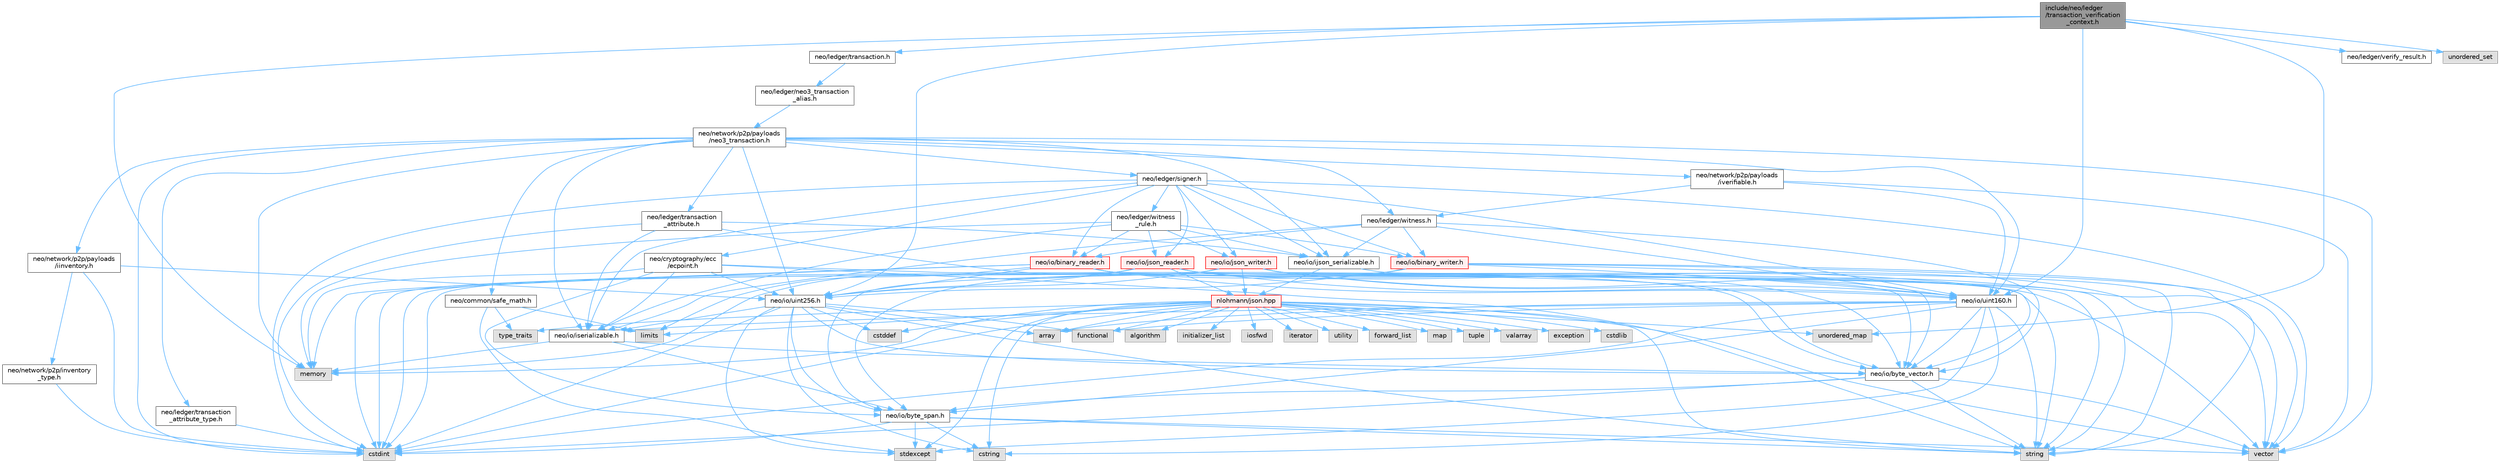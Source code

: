 digraph "include/neo/ledger/transaction_verification_context.h"
{
 // LATEX_PDF_SIZE
  bgcolor="transparent";
  edge [fontname=Helvetica,fontsize=10,labelfontname=Helvetica,labelfontsize=10];
  node [fontname=Helvetica,fontsize=10,shape=box,height=0.2,width=0.4];
  Node1 [id="Node000001",label="include/neo/ledger\l/transaction_verification\l_context.h",height=0.2,width=0.4,color="gray40", fillcolor="grey60", style="filled", fontcolor="black",tooltip=" "];
  Node1 -> Node2 [id="edge1_Node000001_Node000002",color="steelblue1",style="solid",tooltip=" "];
  Node2 [id="Node000002",label="neo/io/uint160.h",height=0.2,width=0.4,color="grey40", fillcolor="white", style="filled",URL="$uint160_8h.html",tooltip=" "];
  Node2 -> Node3 [id="edge2_Node000002_Node000003",color="steelblue1",style="solid",tooltip=" "];
  Node3 [id="Node000003",label="neo/io/byte_span.h",height=0.2,width=0.4,color="grey40", fillcolor="white", style="filled",URL="$io_2byte__span_8h.html",tooltip=" "];
  Node3 -> Node4 [id="edge3_Node000003_Node000004",color="steelblue1",style="solid",tooltip=" "];
  Node4 [id="Node000004",label="cstdint",height=0.2,width=0.4,color="grey60", fillcolor="#E0E0E0", style="filled",tooltip=" "];
  Node3 -> Node5 [id="edge4_Node000003_Node000005",color="steelblue1",style="solid",tooltip=" "];
  Node5 [id="Node000005",label="cstring",height=0.2,width=0.4,color="grey60", fillcolor="#E0E0E0", style="filled",tooltip=" "];
  Node3 -> Node6 [id="edge5_Node000003_Node000006",color="steelblue1",style="solid",tooltip=" "];
  Node6 [id="Node000006",label="stdexcept",height=0.2,width=0.4,color="grey60", fillcolor="#E0E0E0", style="filled",tooltip=" "];
  Node3 -> Node7 [id="edge6_Node000003_Node000007",color="steelblue1",style="solid",tooltip=" "];
  Node7 [id="Node000007",label="string",height=0.2,width=0.4,color="grey60", fillcolor="#E0E0E0", style="filled",tooltip=" "];
  Node3 -> Node8 [id="edge7_Node000003_Node000008",color="steelblue1",style="solid",tooltip=" "];
  Node8 [id="Node000008",label="vector",height=0.2,width=0.4,color="grey60", fillcolor="#E0E0E0", style="filled",tooltip=" "];
  Node2 -> Node9 [id="edge8_Node000002_Node000009",color="steelblue1",style="solid",tooltip=" "];
  Node9 [id="Node000009",label="neo/io/byte_vector.h",height=0.2,width=0.4,color="grey40", fillcolor="white", style="filled",URL="$io_2byte__vector_8h.html",tooltip=" "];
  Node9 -> Node3 [id="edge9_Node000009_Node000003",color="steelblue1",style="solid",tooltip=" "];
  Node9 -> Node4 [id="edge10_Node000009_Node000004",color="steelblue1",style="solid",tooltip=" "];
  Node9 -> Node7 [id="edge11_Node000009_Node000007",color="steelblue1",style="solid",tooltip=" "];
  Node9 -> Node8 [id="edge12_Node000009_Node000008",color="steelblue1",style="solid",tooltip=" "];
  Node2 -> Node10 [id="edge13_Node000002_Node000010",color="steelblue1",style="solid",tooltip=" "];
  Node10 [id="Node000010",label="neo/io/iserializable.h",height=0.2,width=0.4,color="grey40", fillcolor="white", style="filled",URL="$iserializable_8h.html",tooltip=" "];
  Node10 -> Node3 [id="edge14_Node000010_Node000003",color="steelblue1",style="solid",tooltip=" "];
  Node10 -> Node9 [id="edge15_Node000010_Node000009",color="steelblue1",style="solid",tooltip=" "];
  Node10 -> Node11 [id="edge16_Node000010_Node000011",color="steelblue1",style="solid",tooltip=" "];
  Node11 [id="Node000011",label="memory",height=0.2,width=0.4,color="grey60", fillcolor="#E0E0E0", style="filled",tooltip=" "];
  Node2 -> Node12 [id="edge17_Node000002_Node000012",color="steelblue1",style="solid",tooltip=" "];
  Node12 [id="Node000012",label="array",height=0.2,width=0.4,color="grey60", fillcolor="#E0E0E0", style="filled",tooltip=" "];
  Node2 -> Node4 [id="edge18_Node000002_Node000004",color="steelblue1",style="solid",tooltip=" "];
  Node2 -> Node5 [id="edge19_Node000002_Node000005",color="steelblue1",style="solid",tooltip=" "];
  Node2 -> Node13 [id="edge20_Node000002_Node000013",color="steelblue1",style="solid",tooltip=" "];
  Node13 [id="Node000013",label="functional",height=0.2,width=0.4,color="grey60", fillcolor="#E0E0E0", style="filled",tooltip=" "];
  Node2 -> Node6 [id="edge21_Node000002_Node000006",color="steelblue1",style="solid",tooltip=" "];
  Node2 -> Node7 [id="edge22_Node000002_Node000007",color="steelblue1",style="solid",tooltip=" "];
  Node1 -> Node14 [id="edge23_Node000001_Node000014",color="steelblue1",style="solid",tooltip=" "];
  Node14 [id="Node000014",label="neo/io/uint256.h",height=0.2,width=0.4,color="grey40", fillcolor="white", style="filled",URL="$uint256_8h.html",tooltip=" "];
  Node14 -> Node3 [id="edge24_Node000014_Node000003",color="steelblue1",style="solid",tooltip=" "];
  Node14 -> Node9 [id="edge25_Node000014_Node000009",color="steelblue1",style="solid",tooltip=" "];
  Node14 -> Node10 [id="edge26_Node000014_Node000010",color="steelblue1",style="solid",tooltip=" "];
  Node14 -> Node12 [id="edge27_Node000014_Node000012",color="steelblue1",style="solid",tooltip=" "];
  Node14 -> Node15 [id="edge28_Node000014_Node000015",color="steelblue1",style="solid",tooltip=" "];
  Node15 [id="Node000015",label="cstddef",height=0.2,width=0.4,color="grey60", fillcolor="#E0E0E0", style="filled",tooltip=" "];
  Node14 -> Node4 [id="edge29_Node000014_Node000004",color="steelblue1",style="solid",tooltip=" "];
  Node14 -> Node5 [id="edge30_Node000014_Node000005",color="steelblue1",style="solid",tooltip=" "];
  Node14 -> Node13 [id="edge31_Node000014_Node000013",color="steelblue1",style="solid",tooltip=" "];
  Node14 -> Node6 [id="edge32_Node000014_Node000006",color="steelblue1",style="solid",tooltip=" "];
  Node14 -> Node7 [id="edge33_Node000014_Node000007",color="steelblue1",style="solid",tooltip=" "];
  Node1 -> Node16 [id="edge34_Node000001_Node000016",color="steelblue1",style="solid",tooltip=" "];
  Node16 [id="Node000016",label="neo/ledger/transaction.h",height=0.2,width=0.4,color="grey40", fillcolor="white", style="filled",URL="$ledger_2transaction_8h.html",tooltip=" "];
  Node16 -> Node17 [id="edge35_Node000016_Node000017",color="steelblue1",style="solid",tooltip=" "];
  Node17 [id="Node000017",label="neo/ledger/neo3_transaction\l_alias.h",height=0.2,width=0.4,color="grey40", fillcolor="white", style="filled",URL="$neo3__transaction__alias_8h.html",tooltip=" "];
  Node17 -> Node18 [id="edge36_Node000017_Node000018",color="steelblue1",style="solid",tooltip=" "];
  Node18 [id="Node000018",label="neo/network/p2p/payloads\l/neo3_transaction.h",height=0.2,width=0.4,color="grey40", fillcolor="white", style="filled",URL="$neo3__transaction_8h.html",tooltip=" "];
  Node18 -> Node19 [id="edge37_Node000018_Node000019",color="steelblue1",style="solid",tooltip=" "];
  Node19 [id="Node000019",label="neo/common/safe_math.h",height=0.2,width=0.4,color="grey40", fillcolor="white", style="filled",URL="$safe__math_8h.html",tooltip=" "];
  Node19 -> Node20 [id="edge38_Node000019_Node000020",color="steelblue1",style="solid",tooltip=" "];
  Node20 [id="Node000020",label="limits",height=0.2,width=0.4,color="grey60", fillcolor="#E0E0E0", style="filled",tooltip=" "];
  Node19 -> Node6 [id="edge39_Node000019_Node000006",color="steelblue1",style="solid",tooltip=" "];
  Node19 -> Node21 [id="edge40_Node000019_Node000021",color="steelblue1",style="solid",tooltip=" "];
  Node21 [id="Node000021",label="type_traits",height=0.2,width=0.4,color="grey60", fillcolor="#E0E0E0", style="filled",tooltip=" "];
  Node18 -> Node22 [id="edge41_Node000018_Node000022",color="steelblue1",style="solid",tooltip=" "];
  Node22 [id="Node000022",label="neo/io/ijson_serializable.h",height=0.2,width=0.4,color="grey40", fillcolor="white", style="filled",URL="$ijson__serializable_8h.html",tooltip=" "];
  Node22 -> Node23 [id="edge42_Node000022_Node000023",color="steelblue1",style="solid",tooltip=" "];
  Node23 [id="Node000023",label="nlohmann/json.hpp",height=0.2,width=0.4,color="red", fillcolor="#FFF0F0", style="filled",URL="$json_8hpp.html",tooltip=" "];
  Node23 -> Node24 [id="edge43_Node000023_Node000024",color="steelblue1",style="solid",tooltip=" "];
  Node24 [id="Node000024",label="algorithm",height=0.2,width=0.4,color="grey60", fillcolor="#E0E0E0", style="filled",tooltip=" "];
  Node23 -> Node15 [id="edge44_Node000023_Node000015",color="steelblue1",style="solid",tooltip=" "];
  Node23 -> Node13 [id="edge45_Node000023_Node000013",color="steelblue1",style="solid",tooltip=" "];
  Node23 -> Node25 [id="edge46_Node000023_Node000025",color="steelblue1",style="solid",tooltip=" "];
  Node25 [id="Node000025",label="initializer_list",height=0.2,width=0.4,color="grey60", fillcolor="#E0E0E0", style="filled",tooltip=" "];
  Node23 -> Node26 [id="edge47_Node000023_Node000026",color="steelblue1",style="solid",tooltip=" "];
  Node26 [id="Node000026",label="iosfwd",height=0.2,width=0.4,color="grey60", fillcolor="#E0E0E0", style="filled",tooltip=" "];
  Node23 -> Node27 [id="edge48_Node000023_Node000027",color="steelblue1",style="solid",tooltip=" "];
  Node27 [id="Node000027",label="iterator",height=0.2,width=0.4,color="grey60", fillcolor="#E0E0E0", style="filled",tooltip=" "];
  Node23 -> Node11 [id="edge49_Node000023_Node000011",color="steelblue1",style="solid",tooltip=" "];
  Node23 -> Node7 [id="edge50_Node000023_Node000007",color="steelblue1",style="solid",tooltip=" "];
  Node23 -> Node28 [id="edge51_Node000023_Node000028",color="steelblue1",style="solid",tooltip=" "];
  Node28 [id="Node000028",label="utility",height=0.2,width=0.4,color="grey60", fillcolor="#E0E0E0", style="filled",tooltip=" "];
  Node23 -> Node8 [id="edge52_Node000023_Node000008",color="steelblue1",style="solid",tooltip=" "];
  Node23 -> Node12 [id="edge53_Node000023_Node000012",color="steelblue1",style="solid",tooltip=" "];
  Node23 -> Node29 [id="edge54_Node000023_Node000029",color="steelblue1",style="solid",tooltip=" "];
  Node29 [id="Node000029",label="forward_list",height=0.2,width=0.4,color="grey60", fillcolor="#E0E0E0", style="filled",tooltip=" "];
  Node23 -> Node30 [id="edge55_Node000023_Node000030",color="steelblue1",style="solid",tooltip=" "];
  Node30 [id="Node000030",label="map",height=0.2,width=0.4,color="grey60", fillcolor="#E0E0E0", style="filled",tooltip=" "];
  Node23 -> Node31 [id="edge56_Node000023_Node000031",color="steelblue1",style="solid",tooltip=" "];
  Node31 [id="Node000031",label="tuple",height=0.2,width=0.4,color="grey60", fillcolor="#E0E0E0", style="filled",tooltip=" "];
  Node23 -> Node21 [id="edge57_Node000023_Node000021",color="steelblue1",style="solid",tooltip=" "];
  Node23 -> Node32 [id="edge58_Node000023_Node000032",color="steelblue1",style="solid",tooltip=" "];
  Node32 [id="Node000032",label="unordered_map",height=0.2,width=0.4,color="grey60", fillcolor="#E0E0E0", style="filled",tooltip=" "];
  Node23 -> Node33 [id="edge59_Node000023_Node000033",color="steelblue1",style="solid",tooltip=" "];
  Node33 [id="Node000033",label="valarray",height=0.2,width=0.4,color="grey60", fillcolor="#E0E0E0", style="filled",tooltip=" "];
  Node23 -> Node34 [id="edge60_Node000023_Node000034",color="steelblue1",style="solid",tooltip=" "];
  Node34 [id="Node000034",label="exception",height=0.2,width=0.4,color="grey60", fillcolor="#E0E0E0", style="filled",tooltip=" "];
  Node23 -> Node6 [id="edge61_Node000023_Node000006",color="steelblue1",style="solid",tooltip=" "];
  Node23 -> Node4 [id="edge62_Node000023_Node000004",color="steelblue1",style="solid",tooltip=" "];
  Node23 -> Node35 [id="edge63_Node000023_Node000035",color="steelblue1",style="solid",tooltip=" "];
  Node35 [id="Node000035",label="cstdlib",height=0.2,width=0.4,color="grey60", fillcolor="#E0E0E0", style="filled",tooltip=" "];
  Node23 -> Node20 [id="edge64_Node000023_Node000020",color="steelblue1",style="solid",tooltip=" "];
  Node23 -> Node5 [id="edge65_Node000023_Node000005",color="steelblue1",style="solid",tooltip=" "];
  Node22 -> Node7 [id="edge66_Node000022_Node000007",color="steelblue1",style="solid",tooltip=" "];
  Node18 -> Node10 [id="edge67_Node000018_Node000010",color="steelblue1",style="solid",tooltip=" "];
  Node18 -> Node2 [id="edge68_Node000018_Node000002",color="steelblue1",style="solid",tooltip=" "];
  Node18 -> Node14 [id="edge69_Node000018_Node000014",color="steelblue1",style="solid",tooltip=" "];
  Node18 -> Node47 [id="edge70_Node000018_Node000047",color="steelblue1",style="solid",tooltip=" "];
  Node47 [id="Node000047",label="neo/ledger/signer.h",height=0.2,width=0.4,color="grey40", fillcolor="white", style="filled",URL="$signer_8h.html",tooltip=" "];
  Node47 -> Node48 [id="edge71_Node000047_Node000048",color="steelblue1",style="solid",tooltip=" "];
  Node48 [id="Node000048",label="neo/cryptography/ecc\l/ecpoint.h",height=0.2,width=0.4,color="grey40", fillcolor="white", style="filled",URL="$ecpoint_8h.html",tooltip=" "];
  Node48 -> Node3 [id="edge72_Node000048_Node000003",color="steelblue1",style="solid",tooltip=" "];
  Node48 -> Node9 [id="edge73_Node000048_Node000009",color="steelblue1",style="solid",tooltip=" "];
  Node48 -> Node10 [id="edge74_Node000048_Node000010",color="steelblue1",style="solid",tooltip=" "];
  Node48 -> Node14 [id="edge75_Node000048_Node000014",color="steelblue1",style="solid",tooltip=" "];
  Node48 -> Node11 [id="edge76_Node000048_Node000011",color="steelblue1",style="solid",tooltip=" "];
  Node48 -> Node7 [id="edge77_Node000048_Node000007",color="steelblue1",style="solid",tooltip=" "];
  Node47 -> Node49 [id="edge78_Node000047_Node000049",color="steelblue1",style="solid",tooltip=" "];
  Node49 [id="Node000049",label="neo/io/binary_reader.h",height=0.2,width=0.4,color="red", fillcolor="#FFF0F0", style="filled",URL="$binary__reader_8h.html",tooltip=" "];
  Node49 -> Node9 [id="edge79_Node000049_Node000009",color="steelblue1",style="solid",tooltip=" "];
  Node49 -> Node2 [id="edge80_Node000049_Node000002",color="steelblue1",style="solid",tooltip=" "];
  Node49 -> Node14 [id="edge81_Node000049_Node000014",color="steelblue1",style="solid",tooltip=" "];
  Node49 -> Node4 [id="edge82_Node000049_Node000004",color="steelblue1",style="solid",tooltip=" "];
  Node49 -> Node20 [id="edge83_Node000049_Node000020",color="steelblue1",style="solid",tooltip=" "];
  Node49 -> Node11 [id="edge84_Node000049_Node000011",color="steelblue1",style="solid",tooltip=" "];
  Node49 -> Node7 [id="edge85_Node000049_Node000007",color="steelblue1",style="solid",tooltip=" "];
  Node49 -> Node8 [id="edge86_Node000049_Node000008",color="steelblue1",style="solid",tooltip=" "];
  Node47 -> Node52 [id="edge87_Node000047_Node000052",color="steelblue1",style="solid",tooltip=" "];
  Node52 [id="Node000052",label="neo/io/binary_writer.h",height=0.2,width=0.4,color="red", fillcolor="#FFF0F0", style="filled",URL="$binary__writer_8h.html",tooltip=" "];
  Node52 -> Node3 [id="edge88_Node000052_Node000003",color="steelblue1",style="solid",tooltip=" "];
  Node52 -> Node9 [id="edge89_Node000052_Node000009",color="steelblue1",style="solid",tooltip=" "];
  Node52 -> Node2 [id="edge90_Node000052_Node000002",color="steelblue1",style="solid",tooltip=" "];
  Node52 -> Node14 [id="edge91_Node000052_Node000014",color="steelblue1",style="solid",tooltip=" "];
  Node52 -> Node4 [id="edge92_Node000052_Node000004",color="steelblue1",style="solid",tooltip=" "];
  Node52 -> Node7 [id="edge93_Node000052_Node000007",color="steelblue1",style="solid",tooltip=" "];
  Node52 -> Node8 [id="edge94_Node000052_Node000008",color="steelblue1",style="solid",tooltip=" "];
  Node47 -> Node22 [id="edge95_Node000047_Node000022",color="steelblue1",style="solid",tooltip=" "];
  Node47 -> Node10 [id="edge96_Node000047_Node000010",color="steelblue1",style="solid",tooltip=" "];
  Node47 -> Node53 [id="edge97_Node000047_Node000053",color="steelblue1",style="solid",tooltip=" "];
  Node53 [id="Node000053",label="neo/io/json_reader.h",height=0.2,width=0.4,color="red", fillcolor="#FFF0F0", style="filled",URL="$json__reader_8h.html",tooltip=" "];
  Node53 -> Node9 [id="edge98_Node000053_Node000009",color="steelblue1",style="solid",tooltip=" "];
  Node53 -> Node2 [id="edge99_Node000053_Node000002",color="steelblue1",style="solid",tooltip=" "];
  Node53 -> Node14 [id="edge100_Node000053_Node000014",color="steelblue1",style="solid",tooltip=" "];
  Node53 -> Node4 [id="edge101_Node000053_Node000004",color="steelblue1",style="solid",tooltip=" "];
  Node53 -> Node11 [id="edge102_Node000053_Node000011",color="steelblue1",style="solid",tooltip=" "];
  Node53 -> Node23 [id="edge103_Node000053_Node000023",color="steelblue1",style="solid",tooltip=" "];
  Node53 -> Node7 [id="edge104_Node000053_Node000007",color="steelblue1",style="solid",tooltip=" "];
  Node53 -> Node8 [id="edge105_Node000053_Node000008",color="steelblue1",style="solid",tooltip=" "];
  Node47 -> Node55 [id="edge106_Node000047_Node000055",color="steelblue1",style="solid",tooltip=" "];
  Node55 [id="Node000055",label="neo/io/json_writer.h",height=0.2,width=0.4,color="red", fillcolor="#FFF0F0", style="filled",URL="$json__writer_8h.html",tooltip=" "];
  Node55 -> Node3 [id="edge107_Node000055_Node000003",color="steelblue1",style="solid",tooltip=" "];
  Node55 -> Node9 [id="edge108_Node000055_Node000009",color="steelblue1",style="solid",tooltip=" "];
  Node55 -> Node2 [id="edge109_Node000055_Node000002",color="steelblue1",style="solid",tooltip=" "];
  Node55 -> Node14 [id="edge110_Node000055_Node000014",color="steelblue1",style="solid",tooltip=" "];
  Node55 -> Node4 [id="edge111_Node000055_Node000004",color="steelblue1",style="solid",tooltip=" "];
  Node55 -> Node23 [id="edge112_Node000055_Node000023",color="steelblue1",style="solid",tooltip=" "];
  Node55 -> Node7 [id="edge113_Node000055_Node000007",color="steelblue1",style="solid",tooltip=" "];
  Node55 -> Node8 [id="edge114_Node000055_Node000008",color="steelblue1",style="solid",tooltip=" "];
  Node47 -> Node2 [id="edge115_Node000047_Node000002",color="steelblue1",style="solid",tooltip=" "];
  Node47 -> Node56 [id="edge116_Node000047_Node000056",color="steelblue1",style="solid",tooltip=" "];
  Node56 [id="Node000056",label="neo/ledger/witness\l_rule.h",height=0.2,width=0.4,color="grey40", fillcolor="white", style="filled",URL="$witness__rule_8h.html",tooltip=" "];
  Node56 -> Node49 [id="edge117_Node000056_Node000049",color="steelblue1",style="solid",tooltip=" "];
  Node56 -> Node52 [id="edge118_Node000056_Node000052",color="steelblue1",style="solid",tooltip=" "];
  Node56 -> Node22 [id="edge119_Node000056_Node000022",color="steelblue1",style="solid",tooltip=" "];
  Node56 -> Node10 [id="edge120_Node000056_Node000010",color="steelblue1",style="solid",tooltip=" "];
  Node56 -> Node53 [id="edge121_Node000056_Node000053",color="steelblue1",style="solid",tooltip=" "];
  Node56 -> Node55 [id="edge122_Node000056_Node000055",color="steelblue1",style="solid",tooltip=" "];
  Node56 -> Node11 [id="edge123_Node000056_Node000011",color="steelblue1",style="solid",tooltip=" "];
  Node47 -> Node4 [id="edge124_Node000047_Node000004",color="steelblue1",style="solid",tooltip=" "];
  Node47 -> Node8 [id="edge125_Node000047_Node000008",color="steelblue1",style="solid",tooltip=" "];
  Node18 -> Node57 [id="edge126_Node000018_Node000057",color="steelblue1",style="solid",tooltip=" "];
  Node57 [id="Node000057",label="neo/ledger/transaction\l_attribute.h",height=0.2,width=0.4,color="grey40", fillcolor="white", style="filled",URL="$transaction__attribute_8h.html",tooltip=" "];
  Node57 -> Node9 [id="edge127_Node000057_Node000009",color="steelblue1",style="solid",tooltip=" "];
  Node57 -> Node22 [id="edge128_Node000057_Node000022",color="steelblue1",style="solid",tooltip=" "];
  Node57 -> Node10 [id="edge129_Node000057_Node000010",color="steelblue1",style="solid",tooltip=" "];
  Node57 -> Node4 [id="edge130_Node000057_Node000004",color="steelblue1",style="solid",tooltip=" "];
  Node18 -> Node58 [id="edge131_Node000018_Node000058",color="steelblue1",style="solid",tooltip=" "];
  Node58 [id="Node000058",label="neo/ledger/transaction\l_attribute_type.h",height=0.2,width=0.4,color="grey40", fillcolor="white", style="filled",URL="$transaction__attribute__type_8h.html",tooltip=" "];
  Node58 -> Node4 [id="edge132_Node000058_Node000004",color="steelblue1",style="solid",tooltip=" "];
  Node18 -> Node59 [id="edge133_Node000018_Node000059",color="steelblue1",style="solid",tooltip=" "];
  Node59 [id="Node000059",label="neo/ledger/witness.h",height=0.2,width=0.4,color="grey40", fillcolor="white", style="filled",URL="$ledger_2witness_8h.html",tooltip=" "];
  Node59 -> Node49 [id="edge134_Node000059_Node000049",color="steelblue1",style="solid",tooltip=" "];
  Node59 -> Node52 [id="edge135_Node000059_Node000052",color="steelblue1",style="solid",tooltip=" "];
  Node59 -> Node9 [id="edge136_Node000059_Node000009",color="steelblue1",style="solid",tooltip=" "];
  Node59 -> Node22 [id="edge137_Node000059_Node000022",color="steelblue1",style="solid",tooltip=" "];
  Node59 -> Node10 [id="edge138_Node000059_Node000010",color="steelblue1",style="solid",tooltip=" "];
  Node59 -> Node2 [id="edge139_Node000059_Node000002",color="steelblue1",style="solid",tooltip=" "];
  Node18 -> Node60 [id="edge140_Node000018_Node000060",color="steelblue1",style="solid",tooltip=" "];
  Node60 [id="Node000060",label="neo/network/p2p/payloads\l/iinventory.h",height=0.2,width=0.4,color="grey40", fillcolor="white", style="filled",URL="$payloads_2iinventory_8h.html",tooltip=" "];
  Node60 -> Node14 [id="edge141_Node000060_Node000014",color="steelblue1",style="solid",tooltip=" "];
  Node60 -> Node61 [id="edge142_Node000060_Node000061",color="steelblue1",style="solid",tooltip=" "];
  Node61 [id="Node000061",label="neo/network/p2p/inventory\l_type.h",height=0.2,width=0.4,color="grey40", fillcolor="white", style="filled",URL="$p2p_2inventory__type_8h.html",tooltip=" "];
  Node61 -> Node4 [id="edge143_Node000061_Node000004",color="steelblue1",style="solid",tooltip=" "];
  Node60 -> Node4 [id="edge144_Node000060_Node000004",color="steelblue1",style="solid",tooltip=" "];
  Node18 -> Node62 [id="edge145_Node000018_Node000062",color="steelblue1",style="solid",tooltip=" "];
  Node62 [id="Node000062",label="neo/network/p2p/payloads\l/iverifiable.h",height=0.2,width=0.4,color="grey40", fillcolor="white", style="filled",URL="$iverifiable_8h.html",tooltip=" "];
  Node62 -> Node2 [id="edge146_Node000062_Node000002",color="steelblue1",style="solid",tooltip=" "];
  Node62 -> Node59 [id="edge147_Node000062_Node000059",color="steelblue1",style="solid",tooltip=" "];
  Node62 -> Node8 [id="edge148_Node000062_Node000008",color="steelblue1",style="solid",tooltip=" "];
  Node18 -> Node4 [id="edge149_Node000018_Node000004",color="steelblue1",style="solid",tooltip=" "];
  Node18 -> Node11 [id="edge150_Node000018_Node000011",color="steelblue1",style="solid",tooltip=" "];
  Node18 -> Node8 [id="edge151_Node000018_Node000008",color="steelblue1",style="solid",tooltip=" "];
  Node1 -> Node63 [id="edge152_Node000001_Node000063",color="steelblue1",style="solid",tooltip=" "];
  Node63 [id="Node000063",label="neo/ledger/verify_result.h",height=0.2,width=0.4,color="grey40", fillcolor="white", style="filled",URL="$verify__result_8h.html",tooltip=" "];
  Node1 -> Node11 [id="edge153_Node000001_Node000011",color="steelblue1",style="solid",tooltip=" "];
  Node1 -> Node32 [id="edge154_Node000001_Node000032",color="steelblue1",style="solid",tooltip=" "];
  Node1 -> Node64 [id="edge155_Node000001_Node000064",color="steelblue1",style="solid",tooltip=" "];
  Node64 [id="Node000064",label="unordered_set",height=0.2,width=0.4,color="grey60", fillcolor="#E0E0E0", style="filled",tooltip=" "];
}
